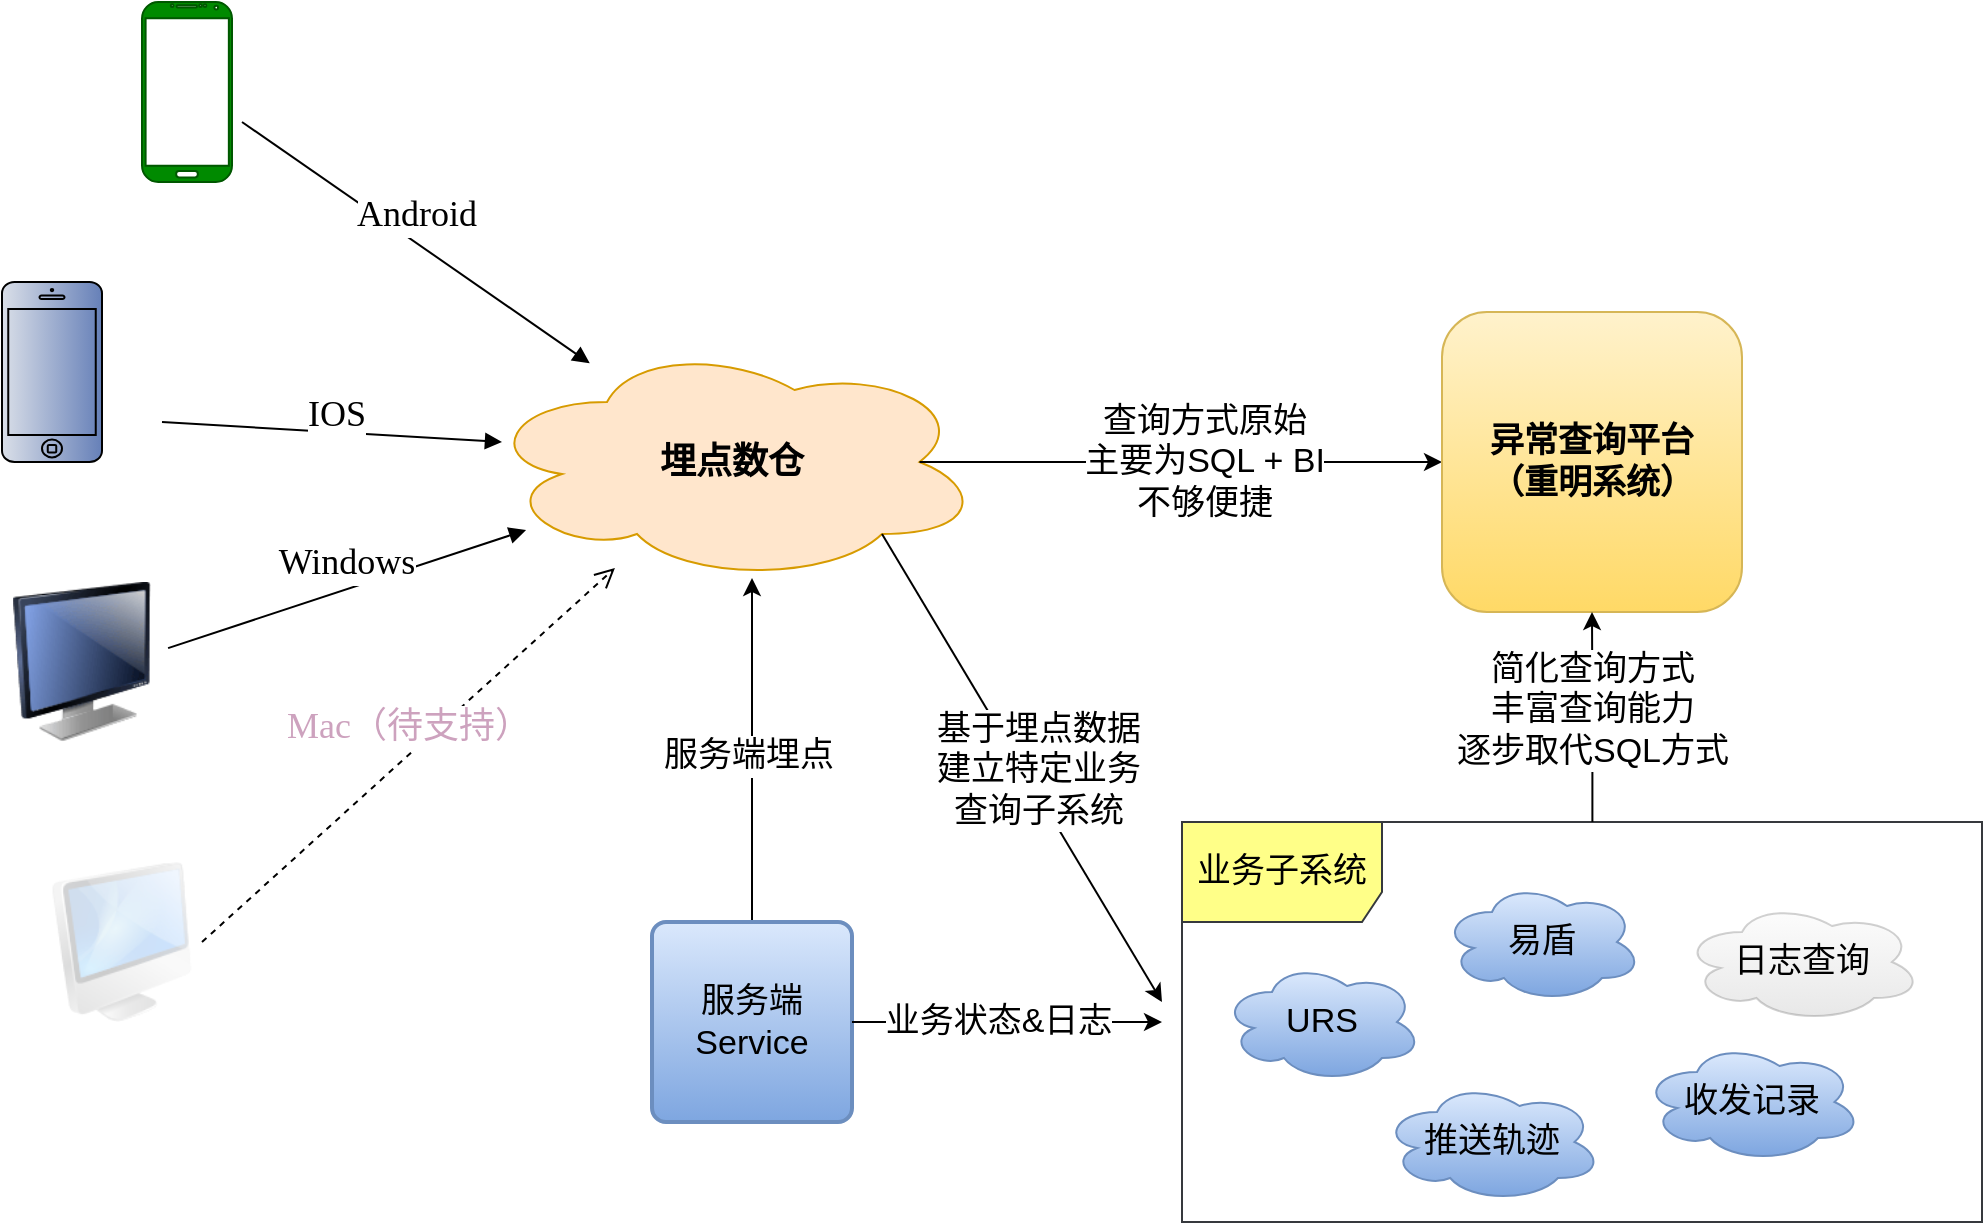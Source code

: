 <mxfile version="20.8.13" type="github">
  <diagram name="Page-1" id="74e2e168-ea6b-b213-b513-2b3c1d86103e">
    <mxGraphModel dx="1877" dy="1133" grid="1" gridSize="10" guides="1" tooltips="1" connect="1" arrows="1" fold="1" page="1" pageScale="1" pageWidth="1100" pageHeight="850" background="none" math="0" shadow="0">
      <root>
        <mxCell id="0" />
        <mxCell id="1" parent="0" />
        <mxCell id="6bPCbO9TS993li9CQj1C-1" value="埋点数仓" style="ellipse;shape=cloud;whiteSpace=wrap;html=1;fillColor=#ffe6cc;strokeColor=#d79b00;fontStyle=1;fontSize=18;fontFamily=Tahoma;" parent="1" vertex="1">
          <mxGeometry x="302" y="226" width="250" height="120" as="geometry" />
        </mxCell>
        <mxCell id="6bPCbO9TS993li9CQj1C-6" value="" style="image;html=1;image=img/lib/clip_art/computers/iMac_128x128.png;fillStyle=solid;fontFamily=Tahoma;fontSize=18;fillColor=#D5E8D4;opacity=20;" parent="1" vertex="1">
          <mxGeometry x="82" y="486" width="80" height="80" as="geometry" />
        </mxCell>
        <mxCell id="6bPCbO9TS993li9CQj1C-12" value="Android" style="html=1;verticalAlign=bottom;endArrow=block;rounded=0;fontFamily=Tahoma;fontSize=18;exitX=1;exitY=0.5;exitDx=0;exitDy=0;" parent="1" target="6bPCbO9TS993li9CQj1C-1" edge="1">
          <mxGeometry width="80" relative="1" as="geometry">
            <mxPoint x="182" y="116" as="sourcePoint" />
            <mxPoint x="282" y="176" as="targetPoint" />
          </mxGeometry>
        </mxCell>
        <mxCell id="6bPCbO9TS993li9CQj1C-13" value="IOS" style="html=1;verticalAlign=bottom;endArrow=block;rounded=0;fontFamily=Tahoma;fontSize=18;exitX=1;exitY=0.5;exitDx=0;exitDy=0;" parent="1" edge="1">
          <mxGeometry x="0.021" y="-5" width="80" relative="1" as="geometry">
            <mxPoint x="142" y="266" as="sourcePoint" />
            <mxPoint x="312" y="276" as="targetPoint" />
            <mxPoint as="offset" />
          </mxGeometry>
        </mxCell>
        <mxCell id="6bPCbO9TS993li9CQj1C-14" value="" style="verticalLabelPosition=bottom;verticalAlign=top;html=1;shadow=0;dashed=0;strokeWidth=1;shape=mxgraph.android.phone2;strokeColor=#005700;fillStyle=solid;fontFamily=Tahoma;fontSize=18;fillColor=#008a00;fontColor=#ffffff;" parent="1" vertex="1">
          <mxGeometry x="132" y="56" width="45" height="90" as="geometry" />
        </mxCell>
        <mxCell id="6bPCbO9TS993li9CQj1C-15" value="" style="html=1;verticalLabelPosition=bottom;labelBackgroundColor=#ffffff;verticalAlign=top;shadow=0;dashed=0;strokeWidth=1;shape=mxgraph.ios7.misc.iphone;strokeColor=#000000;fillStyle=solid;fontFamily=Tahoma;fontSize=18;fillColor=#6680b8;fontColor=#ffffff;gradientColor=#DADFE8;gradientDirection=west;" parent="1" vertex="1">
          <mxGeometry x="62" y="196" width="50" height="90" as="geometry" />
        </mxCell>
        <mxCell id="6bPCbO9TS993li9CQj1C-16" value="" style="image;html=1;image=img/lib/clip_art/computers/Monitor_128x128.png;fillStyle=solid;fontFamily=Tahoma;fontSize=18;fillColor=#D5E8D4;" parent="1" vertex="1">
          <mxGeometry x="62" y="346" width="80" height="80" as="geometry" />
        </mxCell>
        <mxCell id="6bPCbO9TS993li9CQj1C-17" value="Windows" style="html=1;verticalAlign=bottom;endArrow=block;rounded=0;fontFamily=Tahoma;fontSize=18;exitX=1.038;exitY=0.413;exitDx=0;exitDy=0;exitPerimeter=0;" parent="1" source="6bPCbO9TS993li9CQj1C-16" target="6bPCbO9TS993li9CQj1C-1" edge="1">
          <mxGeometry width="80" relative="1" as="geometry">
            <mxPoint x="162" y="366" as="sourcePoint" />
            <mxPoint x="242" y="366" as="targetPoint" />
          </mxGeometry>
        </mxCell>
        <mxCell id="6bPCbO9TS993li9CQj1C-18" value="&lt;font color=&quot;#cda2be&quot;&gt;Mac（待支持）&lt;/font&gt;" style="html=1;verticalAlign=bottom;endArrow=open;dashed=1;endSize=8;rounded=0;fontFamily=Tahoma;fontSize=18;exitX=1;exitY=0.5;exitDx=0;exitDy=0;" parent="1" source="6bPCbO9TS993li9CQj1C-6" target="6bPCbO9TS993li9CQj1C-1" edge="1">
          <mxGeometry relative="1" as="geometry">
            <mxPoint x="332" y="546" as="sourcePoint" />
            <mxPoint x="412" y="266" as="targetPoint" />
          </mxGeometry>
        </mxCell>
        <mxCell id="2mw2rvQoLvaJuhNXDKAa-10" style="edgeStyle=orthogonalEdgeStyle;rounded=0;orthogonalLoop=1;jettySize=auto;html=1;exitX=0.875;exitY=0.5;exitDx=0;exitDy=0;fontSize=17;fontColor=#000000;exitPerimeter=0;entryX=0;entryY=0.5;entryDx=0;entryDy=0;" parent="1" source="6bPCbO9TS993li9CQj1C-1" target="2mw2rvQoLvaJuhNXDKAa-2" edge="1">
          <mxGeometry relative="1" as="geometry">
            <mxPoint x="652" y="156" as="targetPoint" />
            <Array as="points">
              <mxPoint x="652" y="286" />
            </Array>
          </mxGeometry>
        </mxCell>
        <mxCell id="2mw2rvQoLvaJuhNXDKAa-12" value="&lt;font style=&quot;font-size: 17px;&quot;&gt;查询方式原始&lt;br&gt;主要为SQL + BI&lt;br&gt;不够便捷&lt;br&gt;&lt;/font&gt;" style="edgeLabel;html=1;align=center;verticalAlign=middle;resizable=0;points=[];fontSize=17;fontColor=#000000;" parent="2mw2rvQoLvaJuhNXDKAa-10" vertex="1" connectable="0">
          <mxGeometry x="-0.197" y="2" relative="1" as="geometry">
            <mxPoint x="37" y="2" as="offset" />
          </mxGeometry>
        </mxCell>
        <mxCell id="2mw2rvQoLvaJuhNXDKAa-2" value="&lt;b&gt;异常查询平台&lt;br&gt;（重明系统）&lt;/b&gt;" style="rounded=1;whiteSpace=wrap;html=1;fontSize=17;fillColor=#fff2cc;strokeColor=#d6b656;gradientColor=#ffd966;" parent="1" vertex="1">
          <mxGeometry x="782" y="211" width="150" height="150" as="geometry" />
        </mxCell>
        <mxCell id="2mw2rvQoLvaJuhNXDKAa-6" value="业务子系统" style="shape=umlFrame;whiteSpace=wrap;html=1;fontSize=17;width=100;height=50;fillColor=#ffff88;strokeColor=#36393d;" parent="1" vertex="1">
          <mxGeometry x="652" y="466" width="400" height="200" as="geometry" />
        </mxCell>
        <mxCell id="2mw2rvQoLvaJuhNXDKAa-17" style="edgeStyle=orthogonalEdgeStyle;rounded=0;orthogonalLoop=1;jettySize=auto;html=1;exitX=0.5;exitY=0;exitDx=0;exitDy=0;fontSize=17;fontColor=#000000;" parent="1" source="2mw2rvQoLvaJuhNXDKAa-15" edge="1">
          <mxGeometry relative="1" as="geometry">
            <mxPoint x="437" y="344" as="targetPoint" />
          </mxGeometry>
        </mxCell>
        <mxCell id="dOnU5tf8oHeigr8frDzG-12" value="服务端埋点" style="edgeLabel;html=1;align=center;verticalAlign=middle;resizable=0;points=[];fontSize=17;" vertex="1" connectable="0" parent="2mw2rvQoLvaJuhNXDKAa-17">
          <mxGeometry x="-0.034" y="2" relative="1" as="geometry">
            <mxPoint as="offset" />
          </mxGeometry>
        </mxCell>
        <mxCell id="2mw2rvQoLvaJuhNXDKAa-15" value="服务端&lt;br&gt;Service" style="rounded=1;whiteSpace=wrap;html=1;absoluteArcSize=1;arcSize=14;strokeWidth=2;fontSize=17;fillColor=#dae8fc;strokeColor=#6c8ebf;gradientColor=#7ea6e0;glass=0;shadow=0;" parent="1" vertex="1">
          <mxGeometry x="387" y="516" width="100" height="100" as="geometry" />
        </mxCell>
        <mxCell id="2mw2rvQoLvaJuhNXDKAa-19" value="URS" style="ellipse;shape=cloud;whiteSpace=wrap;html=1;align=center;fontSize=17;fillColor=#dae8fc;gradientColor=#7ea6e0;strokeColor=#6c8ebf;" parent="1" vertex="1">
          <mxGeometry x="672" y="536" width="100" height="60" as="geometry" />
        </mxCell>
        <mxCell id="2mw2rvQoLvaJuhNXDKAa-20" value="易盾" style="ellipse;shape=cloud;whiteSpace=wrap;html=1;align=center;fontSize=17;fillColor=#dae8fc;gradientColor=#7ea6e0;strokeColor=#6c8ebf;" parent="1" vertex="1">
          <mxGeometry x="782" y="496" width="100" height="60" as="geometry" />
        </mxCell>
        <mxCell id="2mw2rvQoLvaJuhNXDKAa-21" value="日志查询" style="ellipse;shape=cloud;whiteSpace=wrap;html=1;align=center;fontSize=17;fillColor=#f5f5f5;gradientColor=#b3b3b3;strokeColor=#666666;opacity=30;" parent="1" vertex="1">
          <mxGeometry x="902" y="506" width="120" height="60" as="geometry" />
        </mxCell>
        <mxCell id="dOnU5tf8oHeigr8frDzG-2" value="" style="endArrow=classic;html=1;rounded=0;exitX=1;exitY=0.5;exitDx=0;exitDy=0;" edge="1" parent="1" source="2mw2rvQoLvaJuhNXDKAa-15">
          <mxGeometry width="50" height="50" relative="1" as="geometry">
            <mxPoint x="622" y="526" as="sourcePoint" />
            <mxPoint x="642" y="566" as="targetPoint" />
          </mxGeometry>
        </mxCell>
        <mxCell id="dOnU5tf8oHeigr8frDzG-13" value="业务状态&amp;amp;日志" style="edgeLabel;html=1;align=center;verticalAlign=middle;resizable=0;points=[];fontSize=17;" vertex="1" connectable="0" parent="dOnU5tf8oHeigr8frDzG-2">
          <mxGeometry x="-0.252" y="-1" relative="1" as="geometry">
            <mxPoint x="15" y="-1" as="offset" />
          </mxGeometry>
        </mxCell>
        <mxCell id="dOnU5tf8oHeigr8frDzG-3" style="edgeStyle=orthogonalEdgeStyle;rounded=0;orthogonalLoop=1;jettySize=auto;html=1;exitX=0.513;exitY=0;exitDx=0;exitDy=0;fontSize=17;fontColor=#000000;exitPerimeter=0;entryX=0.5;entryY=1;entryDx=0;entryDy=0;" edge="1" parent="1" source="2mw2rvQoLvaJuhNXDKAa-6" target="2mw2rvQoLvaJuhNXDKAa-2">
          <mxGeometry relative="1" as="geometry">
            <mxPoint x="857" y="361" as="sourcePoint" />
            <mxPoint x="862" y="376" as="targetPoint" />
            <Array as="points" />
          </mxGeometry>
        </mxCell>
        <mxCell id="dOnU5tf8oHeigr8frDzG-11" value="&lt;span style=&quot;font-size: 17px;&quot;&gt;简化查询方式&lt;br&gt;丰富查询能力&lt;br&gt;逐步取代SQL方式&lt;/span&gt;" style="edgeLabel;html=1;align=center;verticalAlign=middle;resizable=0;points=[];" vertex="1" connectable="0" parent="dOnU5tf8oHeigr8frDzG-3">
          <mxGeometry x="0.185" y="4" relative="1" as="geometry">
            <mxPoint x="4" y="6" as="offset" />
          </mxGeometry>
        </mxCell>
        <mxCell id="dOnU5tf8oHeigr8frDzG-7" value="" style="endArrow=classic;html=1;rounded=0;exitX=0.8;exitY=0.8;exitDx=0;exitDy=0;exitPerimeter=0;" edge="1" parent="1" source="6bPCbO9TS993li9CQj1C-1">
          <mxGeometry width="50" height="50" relative="1" as="geometry">
            <mxPoint x="632" y="346" as="sourcePoint" />
            <mxPoint x="642" y="556" as="targetPoint" />
          </mxGeometry>
        </mxCell>
        <mxCell id="dOnU5tf8oHeigr8frDzG-14" value="基于埋点数据&lt;br&gt;建立特定业务&lt;br&gt;查询子系统" style="edgeLabel;html=1;align=center;verticalAlign=middle;resizable=0;points=[];fontSize=17;" vertex="1" connectable="0" parent="dOnU5tf8oHeigr8frDzG-7">
          <mxGeometry x="-0.174" y="5" relative="1" as="geometry">
            <mxPoint x="16" y="24" as="offset" />
          </mxGeometry>
        </mxCell>
        <mxCell id="dOnU5tf8oHeigr8frDzG-9" value="推送轨迹" style="ellipse;shape=cloud;whiteSpace=wrap;html=1;align=center;fontSize=17;fillColor=#dae8fc;gradientColor=#7ea6e0;strokeColor=#6c8ebf;" vertex="1" parent="1">
          <mxGeometry x="752" y="596" width="110" height="60" as="geometry" />
        </mxCell>
        <mxCell id="dOnU5tf8oHeigr8frDzG-10" value="收发记录" style="ellipse;shape=cloud;whiteSpace=wrap;html=1;align=center;fontSize=17;fillColor=#dae8fc;gradientColor=#7ea6e0;strokeColor=#6c8ebf;" vertex="1" parent="1">
          <mxGeometry x="882" y="576" width="110" height="60" as="geometry" />
        </mxCell>
      </root>
    </mxGraphModel>
  </diagram>
</mxfile>
